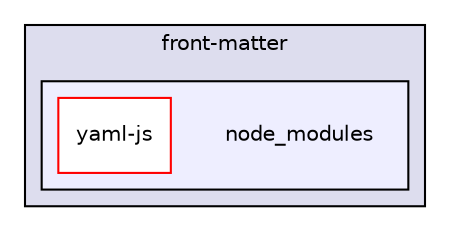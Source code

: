 digraph "gulp-src/node_modules/gulp-html-to-json/node_modules/front-matter/node_modules" {
  compound=true
  node [ fontsize="10", fontname="Helvetica"];
  edge [ labelfontsize="10", labelfontname="Helvetica"];
  subgraph clusterdir_34053d56fff91b42313af665b7d1dce4 {
    graph [ bgcolor="#ddddee", pencolor="black", label="front-matter" fontname="Helvetica", fontsize="10", URL="dir_34053d56fff91b42313af665b7d1dce4.html"]
  subgraph clusterdir_a9d520c1c597bcff8ea1d222ca3d5939 {
    graph [ bgcolor="#eeeeff", pencolor="black", label="" URL="dir_a9d520c1c597bcff8ea1d222ca3d5939.html"];
    dir_a9d520c1c597bcff8ea1d222ca3d5939 [shape=plaintext label="node_modules"];
    dir_2ca7c3ae2cb011a44374842bb8bdf4c0 [shape=box label="yaml-js" color="red" fillcolor="white" style="filled" URL="dir_2ca7c3ae2cb011a44374842bb8bdf4c0.html"];
  }
  }
}
